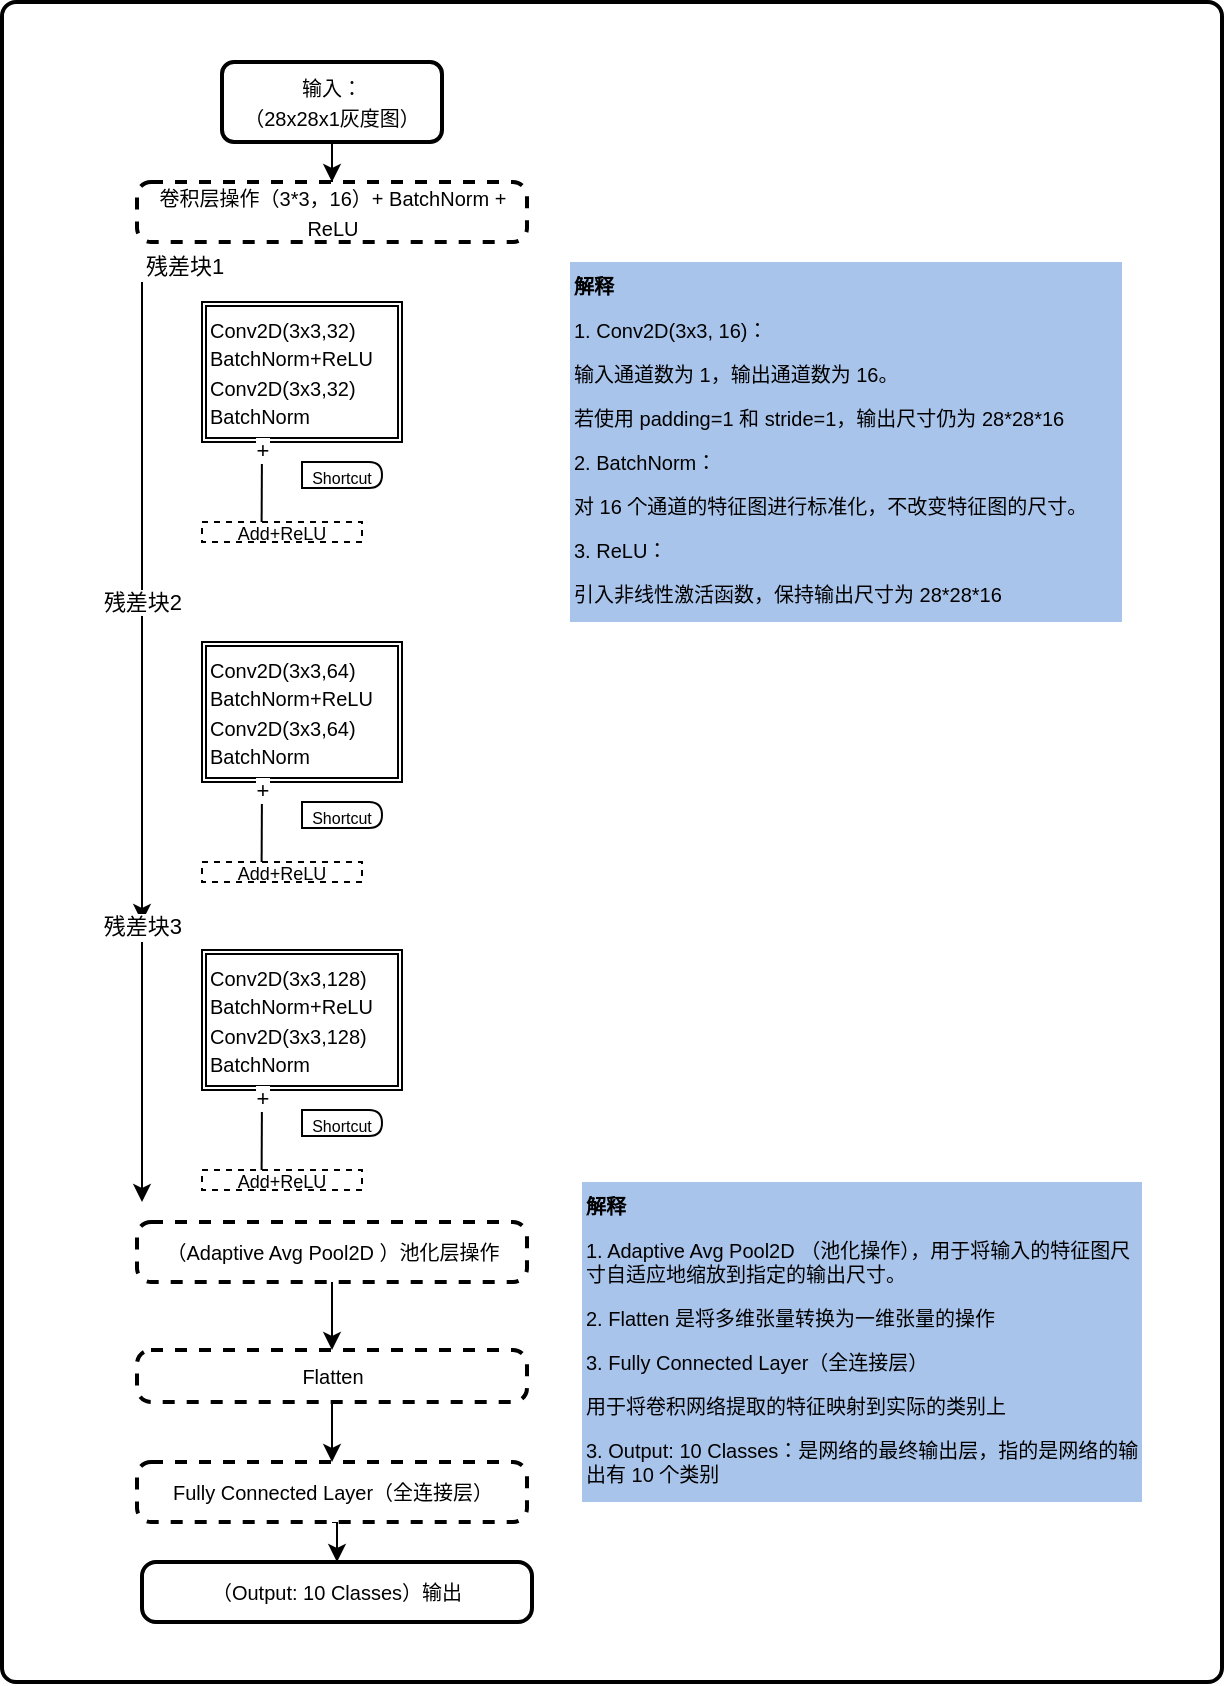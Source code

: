 <mxfile version="24.8.6">
  <diagram id="C5RBs43oDa-KdzZeNtuy" name="Page-1">
    <mxGraphModel dx="1332" dy="898" grid="1" gridSize="10" guides="1" tooltips="1" connect="1" arrows="1" fold="1" page="1" pageScale="1" pageWidth="827" pageHeight="1169" math="0" shadow="0">
      <root>
        <mxCell id="WIyWlLk6GJQsqaUBKTNV-0" />
        <mxCell id="WIyWlLk6GJQsqaUBKTNV-1" style="locked=1;" parent="WIyWlLk6GJQsqaUBKTNV-0" />
        <mxCell id="0k58HP3hY6ir9fIUcR2I-8" value="" style="edgeStyle=orthogonalEdgeStyle;rounded=0;orthogonalLoop=1;jettySize=auto;html=1;" edge="1" parent="WIyWlLk6GJQsqaUBKTNV-1" source="WIyWlLk6GJQsqaUBKTNV-3" target="0k58HP3hY6ir9fIUcR2I-3">
          <mxGeometry relative="1" as="geometry" />
        </mxCell>
        <mxCell id="WIyWlLk6GJQsqaUBKTNV-3" value="&lt;font style=&quot;font-size: 10px;&quot;&gt;输入：&lt;br&gt;（28x28x1灰度图）&lt;/font&gt;" style="rounded=1;whiteSpace=wrap;html=1;fontSize=12;glass=0;strokeWidth=1;shadow=0;" parent="WIyWlLk6GJQsqaUBKTNV-1" vertex="1">
          <mxGeometry x="140" y="80" width="110" height="40" as="geometry" />
        </mxCell>
        <mxCell id="0k58HP3hY6ir9fIUcR2I-3" value="&lt;font style=&quot;font-size: 10px;&quot;&gt;卷积层操作（3*3，16）+ BatchNorm + ReLU&lt;/font&gt;" style="rounded=1;whiteSpace=wrap;html=1;absoluteArcSize=1;arcSize=14;strokeWidth=2;dashed=1;" vertex="1" parent="WIyWlLk6GJQsqaUBKTNV-1">
          <mxGeometry x="97.5" y="140" width="195" height="30" as="geometry" />
        </mxCell>
        <mxCell id="0k58HP3hY6ir9fIUcR2I-5" value="&lt;h1 style=&quot;margin-top: 0px; font-size: 6px;&quot;&gt;&lt;font style=&quot;font-size: 6px;&quot;&gt;解释&lt;/font&gt;&lt;/h1&gt;&lt;p style=&quot;font-size: 6px;&quot; data-pm-slice=&quot;0 0 []&quot;&gt;&lt;font style=&quot;font-size: 6px;&quot;&gt;1. Conv2D(3x3, 16)：&lt;/font&gt;&lt;/p&gt;&lt;p style=&quot;font-size: 6px;&quot;&gt;&lt;font style=&quot;font-size: 6px;&quot;&gt;输入通道数为 1，输出通道数为 16。&lt;/font&gt;&lt;/p&gt;&lt;p style=&quot;font-size: 6px;&quot;&gt;&lt;font style=&quot;font-size: 6px;&quot;&gt;若使用 padding=1 和 stride=1，输出尺寸仍为 28*28*16&lt;/font&gt;&lt;/p&gt;&lt;p style=&quot;font-size: 6px;&quot;&gt;&lt;font style=&quot;font-size: 6px;&quot;&gt;2. BatchNorm：&lt;/font&gt;&lt;/p&gt;&lt;p style=&quot;font-size: 6px;&quot;&gt;&lt;font style=&quot;font-size: 6px;&quot;&gt;对 16 个通道的特征图进行标准化，不改变特征图的尺寸。&lt;/font&gt;&lt;/p&gt;&lt;p style=&quot;font-size: 6px;&quot;&gt;&lt;font style=&quot;font-size: 6px;&quot;&gt;3. ReLU：&lt;/font&gt;&lt;/p&gt;&lt;p style=&quot;font-size: 6px;&quot;&gt;&lt;font style=&quot;font-size: 6px;&quot;&gt;引入非线性激活函数，保持输出尺寸为 28*28*16&lt;/font&gt;&lt;/p&gt;" style="text;html=1;whiteSpace=wrap;overflow=hidden;rounded=0;fillColor=#A9C4EB;" vertex="1" parent="WIyWlLk6GJQsqaUBKTNV-1">
          <mxGeometry x="320" y="130" width="170" height="120" as="geometry" />
        </mxCell>
        <mxCell id="0k58HP3hY6ir9fIUcR2I-12" value="&lt;font style=&quot;font-size: 10px;&quot;&gt;Conv2D(3x3,32)&lt;br&gt;BatchNorm+ReLU&lt;br&gt;Conv2D(3x3,32)&lt;br&gt;BatchNorm&lt;/font&gt;" style="shape=ext;double=1;rounded=0;whiteSpace=wrap;html=1;align=left;" vertex="1" parent="WIyWlLk6GJQsqaUBKTNV-1">
          <mxGeometry x="130" y="200" width="100" height="70" as="geometry" />
        </mxCell>
        <mxCell id="0k58HP3hY6ir9fIUcR2I-16" value="" style="endArrow=classic;html=1;rounded=0;entryX=0.372;entryY=1.055;entryDx=0;entryDy=0;entryPerimeter=0;" edge="1" parent="WIyWlLk6GJQsqaUBKTNV-1" target="0k58HP3hY6ir9fIUcR2I-22">
          <mxGeometry relative="1" as="geometry">
            <mxPoint x="160" y="270" as="sourcePoint" />
            <mxPoint x="160" y="307" as="targetPoint" />
          </mxGeometry>
        </mxCell>
        <mxCell id="0k58HP3hY6ir9fIUcR2I-18" value="+" style="edgeLabel;html=1;align=center;verticalAlign=middle;resizable=0;points=[];" vertex="1" connectable="0" parent="0k58HP3hY6ir9fIUcR2I-16">
          <mxGeometry x="0.027" y="4" relative="1" as="geometry">
            <mxPoint x="-4" y="-22" as="offset" />
          </mxGeometry>
        </mxCell>
        <mxCell id="0k58HP3hY6ir9fIUcR2I-19" value="&lt;span style=&quot;font-size: 8px;&quot;&gt;Shortcut&lt;/span&gt;" style="shape=delay;whiteSpace=wrap;html=1;" vertex="1" parent="WIyWlLk6GJQsqaUBKTNV-1">
          <mxGeometry x="180" y="280" width="40" height="13" as="geometry" />
        </mxCell>
        <mxCell id="0k58HP3hY6ir9fIUcR2I-22" value="&lt;font style=&quot;font-size: 9px;&quot;&gt;Add+ReLU&lt;/font&gt;" style="whiteSpace=wrap;html=1;dashed=1;" vertex="1" parent="WIyWlLk6GJQsqaUBKTNV-1">
          <mxGeometry x="130" y="310" width="80" height="10" as="geometry" />
        </mxCell>
        <mxCell id="0k58HP3hY6ir9fIUcR2I-30" value="" style="endArrow=classic;html=1;rounded=0;" edge="1" parent="WIyWlLk6GJQsqaUBKTNV-1">
          <mxGeometry relative="1" as="geometry">
            <mxPoint x="100" y="190" as="sourcePoint" />
            <mxPoint x="100" y="510" as="targetPoint" />
          </mxGeometry>
        </mxCell>
        <mxCell id="0k58HP3hY6ir9fIUcR2I-31" value="&lt;span style=&quot;text-align: left;&quot;&gt;残差块2&lt;/span&gt;" style="edgeLabel;resizable=0;html=1;;align=center;verticalAlign=middle;" connectable="0" vertex="1" parent="0k58HP3hY6ir9fIUcR2I-30">
          <mxGeometry relative="1" as="geometry" />
        </mxCell>
        <mxCell id="0k58HP3hY6ir9fIUcR2I-32" value="残差块1" style="edgeLabel;resizable=0;html=1;;align=left;verticalAlign=bottom;" connectable="0" vertex="1" parent="0k58HP3hY6ir9fIUcR2I-30">
          <mxGeometry x="-1" relative="1" as="geometry" />
        </mxCell>
        <mxCell id="0k58HP3hY6ir9fIUcR2I-33" value="&lt;span style=&quot;text-align: left;&quot;&gt;残差块3&lt;/span&gt;" style="edgeLabel;resizable=0;html=1;;align=right;verticalAlign=bottom;" connectable="0" vertex="1" parent="0k58HP3hY6ir9fIUcR2I-30">
          <mxGeometry x="1" relative="1" as="geometry">
            <mxPoint x="20" y="10" as="offset" />
          </mxGeometry>
        </mxCell>
        <mxCell id="0k58HP3hY6ir9fIUcR2I-34" value="&lt;font style=&quot;font-size: 10px;&quot;&gt;Conv2D(3x3,64)&lt;br&gt;BatchNorm+ReLU&lt;br&gt;Conv2D(3x3,64)&lt;br&gt;BatchNorm&lt;/font&gt;" style="shape=ext;double=1;rounded=0;whiteSpace=wrap;html=1;align=left;" vertex="1" parent="WIyWlLk6GJQsqaUBKTNV-1">
          <mxGeometry x="130" y="370" width="100" height="70" as="geometry" />
        </mxCell>
        <mxCell id="0k58HP3hY6ir9fIUcR2I-35" value="" style="endArrow=classic;html=1;rounded=0;entryX=0.372;entryY=1.055;entryDx=0;entryDy=0;entryPerimeter=0;" edge="1" parent="WIyWlLk6GJQsqaUBKTNV-1" target="0k58HP3hY6ir9fIUcR2I-38">
          <mxGeometry relative="1" as="geometry">
            <mxPoint x="160" y="440" as="sourcePoint" />
            <mxPoint x="160" y="477" as="targetPoint" />
          </mxGeometry>
        </mxCell>
        <mxCell id="0k58HP3hY6ir9fIUcR2I-36" value="+" style="edgeLabel;html=1;align=center;verticalAlign=middle;resizable=0;points=[];" vertex="1" connectable="0" parent="0k58HP3hY6ir9fIUcR2I-35">
          <mxGeometry x="0.027" y="4" relative="1" as="geometry">
            <mxPoint x="-4" y="-22" as="offset" />
          </mxGeometry>
        </mxCell>
        <mxCell id="0k58HP3hY6ir9fIUcR2I-37" value="&lt;font style=&quot;font-size: 8px;&quot;&gt;Shortcut&lt;/font&gt;" style="shape=delay;whiteSpace=wrap;html=1;" vertex="1" parent="WIyWlLk6GJQsqaUBKTNV-1">
          <mxGeometry x="180" y="450" width="40" height="13" as="geometry" />
        </mxCell>
        <mxCell id="0k58HP3hY6ir9fIUcR2I-38" value="&lt;font style=&quot;font-size: 9px;&quot;&gt;Add+ReLU&lt;/font&gt;" style="whiteSpace=wrap;html=1;dashed=1;" vertex="1" parent="WIyWlLk6GJQsqaUBKTNV-1">
          <mxGeometry x="130" y="480" width="80" height="10" as="geometry" />
        </mxCell>
        <mxCell id="0k58HP3hY6ir9fIUcR2I-39" value="" style="endArrow=classic;html=1;rounded=0;" edge="1" parent="WIyWlLk6GJQsqaUBKTNV-1">
          <mxGeometry width="50" height="50" relative="1" as="geometry">
            <mxPoint x="100" y="520" as="sourcePoint" />
            <mxPoint x="100" y="650" as="targetPoint" />
          </mxGeometry>
        </mxCell>
        <mxCell id="0k58HP3hY6ir9fIUcR2I-45" value="&lt;font style=&quot;font-size: 10px;&quot;&gt;Conv2D(3x3,128)&lt;br&gt;BatchNorm+ReLU&lt;br&gt;Conv2D(3x3,128)&lt;br&gt;BatchNorm&lt;/font&gt;" style="shape=ext;double=1;rounded=0;whiteSpace=wrap;html=1;align=left;" vertex="1" parent="WIyWlLk6GJQsqaUBKTNV-1">
          <mxGeometry x="130" y="524" width="100" height="70" as="geometry" />
        </mxCell>
        <mxCell id="0k58HP3hY6ir9fIUcR2I-46" value="" style="endArrow=classic;html=1;rounded=0;entryX=0.372;entryY=1.055;entryDx=0;entryDy=0;entryPerimeter=0;" edge="1" parent="WIyWlLk6GJQsqaUBKTNV-1" target="0k58HP3hY6ir9fIUcR2I-49">
          <mxGeometry relative="1" as="geometry">
            <mxPoint x="160" y="594" as="sourcePoint" />
            <mxPoint x="160" y="631" as="targetPoint" />
          </mxGeometry>
        </mxCell>
        <mxCell id="0k58HP3hY6ir9fIUcR2I-47" value="+" style="edgeLabel;html=1;align=center;verticalAlign=middle;resizable=0;points=[];" vertex="1" connectable="0" parent="0k58HP3hY6ir9fIUcR2I-46">
          <mxGeometry x="0.027" y="4" relative="1" as="geometry">
            <mxPoint x="-4" y="-22" as="offset" />
          </mxGeometry>
        </mxCell>
        <mxCell id="0k58HP3hY6ir9fIUcR2I-48" value="&lt;span style=&quot;font-size: 8px;&quot;&gt;Shortcut&lt;/span&gt;" style="shape=delay;whiteSpace=wrap;html=1;" vertex="1" parent="WIyWlLk6GJQsqaUBKTNV-1">
          <mxGeometry x="180" y="604" width="40" height="13" as="geometry" />
        </mxCell>
        <mxCell id="0k58HP3hY6ir9fIUcR2I-49" value="&lt;font style=&quot;font-size: 9px;&quot;&gt;Add+ReLU&lt;/font&gt;" style="whiteSpace=wrap;html=1;dashed=1;" vertex="1" parent="WIyWlLk6GJQsqaUBKTNV-1">
          <mxGeometry x="130" y="634" width="80" height="10" as="geometry" />
        </mxCell>
        <mxCell id="0k58HP3hY6ir9fIUcR2I-50" value="&lt;h1 style=&quot;margin-top: 0px; font-size: 6px;&quot;&gt;&lt;font style=&quot;font-size: 6px;&quot;&gt;解释&lt;/font&gt;&lt;/h1&gt;&lt;p style=&quot;font-size: 6px;&quot; data-pm-slice=&quot;0 0 []&quot;&gt;&lt;font style=&quot;font-size: 6px;&quot;&gt;1. Adaptive Avg Pool2D （池化操作），用于将输入的特征图尺寸自适应地缩放到指定的输出尺寸。&lt;/font&gt;&lt;/p&gt;&lt;p style=&quot;font-size: 6px;&quot; data-pm-slice=&quot;0 0 []&quot;&gt;&lt;font style=&quot;font-size: 6px;&quot;&gt;2. Flatten 是将多维张量转换为一维张量的操作&lt;/font&gt;&lt;/p&gt;&lt;p style=&quot;font-size: 6px;&quot; data-pm-slice=&quot;0 0 []&quot;&gt;&lt;span style=&quot;background-color: initial;&quot;&gt;3. Fully Connected Layer（全连接层）&lt;/span&gt;&lt;/p&gt;&lt;p style=&quot;font-size: 6px;&quot; data-pm-slice=&quot;0 0 []&quot;&gt;&lt;font style=&quot;font-size: 6px;&quot;&gt;用于将卷积网络提取的特征映射到实际的类别上&lt;br&gt;&lt;/font&gt;&lt;/p&gt;&lt;p style=&quot;font-size: 6px;&quot; data-pm-slice=&quot;0 0 []&quot;&gt;&lt;font style=&quot;font-size: 6px;&quot;&gt;3. Output: 10 Classes：是网络的最终输出层，指的是网络的输出有 10 个类别&lt;/font&gt;&lt;/p&gt;" style="text;html=1;whiteSpace=wrap;overflow=hidden;rounded=0;fillColor=#A9C4EB;" vertex="1" parent="WIyWlLk6GJQsqaUBKTNV-1">
          <mxGeometry x="320" y="634" width="170" height="120" as="geometry" />
        </mxCell>
        <mxCell id="0k58HP3hY6ir9fIUcR2I-56" value="" style="edgeStyle=orthogonalEdgeStyle;rounded=0;orthogonalLoop=1;jettySize=auto;html=1;" edge="1" parent="WIyWlLk6GJQsqaUBKTNV-1" source="0k58HP3hY6ir9fIUcR2I-52" target="0k58HP3hY6ir9fIUcR2I-55">
          <mxGeometry relative="1" as="geometry" />
        </mxCell>
        <mxCell id="0k58HP3hY6ir9fIUcR2I-52" value="&lt;font style=&quot;font-size: 10px;&quot;&gt;（Adaptive Avg Pool2D ）池化层操作&lt;/font&gt;" style="rounded=1;whiteSpace=wrap;html=1;absoluteArcSize=1;arcSize=14;strokeWidth=2;dashed=1;" vertex="1" parent="WIyWlLk6GJQsqaUBKTNV-1">
          <mxGeometry x="97.5" y="660" width="195" height="30" as="geometry" />
        </mxCell>
        <mxCell id="0k58HP3hY6ir9fIUcR2I-58" value="" style="edgeStyle=orthogonalEdgeStyle;rounded=0;orthogonalLoop=1;jettySize=auto;html=1;" edge="1" parent="WIyWlLk6GJQsqaUBKTNV-1" source="0k58HP3hY6ir9fIUcR2I-55" target="0k58HP3hY6ir9fIUcR2I-57">
          <mxGeometry relative="1" as="geometry" />
        </mxCell>
        <mxCell id="0k58HP3hY6ir9fIUcR2I-55" value="&lt;font style=&quot;font-size: 10px;&quot;&gt;Flatten&lt;/font&gt;" style="rounded=1;whiteSpace=wrap;html=1;absoluteArcSize=1;arcSize=14;strokeWidth=2;dashed=1;" vertex="1" parent="WIyWlLk6GJQsqaUBKTNV-1">
          <mxGeometry x="97.5" y="724" width="195" height="26" as="geometry" />
        </mxCell>
        <mxCell id="0k58HP3hY6ir9fIUcR2I-57" value="&lt;font style=&quot;font-size: 10px;&quot;&gt;Fully Connected Layer（全连接层）&lt;/font&gt;" style="rounded=1;whiteSpace=wrap;html=1;absoluteArcSize=1;arcSize=14;strokeWidth=2;dashed=1;" vertex="1" parent="WIyWlLk6GJQsqaUBKTNV-1">
          <mxGeometry x="97.5" y="780" width="195" height="30" as="geometry" />
        </mxCell>
        <mxCell id="0k58HP3hY6ir9fIUcR2I-60" value="&lt;span style=&quot;font-size: 10px;&quot;&gt;（Output: 10 Classes）输出&lt;/span&gt;" style="rounded=1;whiteSpace=wrap;html=1;absoluteArcSize=1;arcSize=14;strokeWidth=2;" vertex="1" parent="WIyWlLk6GJQsqaUBKTNV-1">
          <mxGeometry x="102.5" y="830" width="195" height="30" as="geometry" />
        </mxCell>
        <mxCell id="0k58HP3hY6ir9fIUcR2I-61" value="" style="rounded=1;whiteSpace=wrap;html=1;absoluteArcSize=1;arcSize=14;strokeWidth=2;" vertex="1" parent="WIyWlLk6GJQsqaUBKTNV-1">
          <mxGeometry x="30" y="50" width="610" height="840" as="geometry" />
        </mxCell>
        <mxCell id="0k58HP3hY6ir9fIUcR2I-62" value="Untitled Layer" parent="WIyWlLk6GJQsqaUBKTNV-0" />
        <mxCell id="0k58HP3hY6ir9fIUcR2I-63" value="" style="edgeStyle=orthogonalEdgeStyle;rounded=0;orthogonalLoop=1;jettySize=auto;html=1;" edge="1" parent="0k58HP3hY6ir9fIUcR2I-62" source="0k58HP3hY6ir9fIUcR2I-64" target="0k58HP3hY6ir9fIUcR2I-65">
          <mxGeometry relative="1" as="geometry" />
        </mxCell>
        <mxCell id="0k58HP3hY6ir9fIUcR2I-64" value="&lt;font style=&quot;font-size: 10px;&quot;&gt;输入：&lt;br&gt;（28x28x1灰度图）&lt;/font&gt;" style="rounded=1;whiteSpace=wrap;html=1;fontSize=12;glass=0;strokeWidth=2;shadow=0;" vertex="1" parent="0k58HP3hY6ir9fIUcR2I-62">
          <mxGeometry x="140" y="80" width="110" height="40" as="geometry" />
        </mxCell>
        <mxCell id="0k58HP3hY6ir9fIUcR2I-65" value="&lt;font style=&quot;font-size: 10px;&quot;&gt;卷积层操作（3*3，16）+ BatchNorm + ReLU&lt;/font&gt;" style="rounded=1;whiteSpace=wrap;html=1;absoluteArcSize=1;arcSize=14;strokeWidth=2;dashed=1;" vertex="1" parent="0k58HP3hY6ir9fIUcR2I-62">
          <mxGeometry x="97.5" y="140" width="195" height="30" as="geometry" />
        </mxCell>
        <mxCell id="0k58HP3hY6ir9fIUcR2I-66" value="&lt;h1 style=&quot;margin-top: 0px; font-size: 10px;&quot;&gt;&lt;font style=&quot;font-size: 10px;&quot;&gt;解释&lt;/font&gt;&lt;/h1&gt;&lt;p style=&quot;font-size: 10px;&quot; data-pm-slice=&quot;0 0 []&quot;&gt;&lt;font style=&quot;font-size: 10px;&quot;&gt;1. Conv2D(3x3, 16)：&lt;/font&gt;&lt;/p&gt;&lt;p style=&quot;font-size: 10px;&quot;&gt;&lt;font style=&quot;font-size: 10px;&quot;&gt;输入通道数为 1，输出通道数为 16。&lt;/font&gt;&lt;/p&gt;&lt;p style=&quot;font-size: 10px;&quot;&gt;&lt;font style=&quot;font-size: 10px;&quot;&gt;若使用 padding=1 和 stride=1，输出尺寸仍为 28*28*16&lt;/font&gt;&lt;/p&gt;&lt;p style=&quot;font-size: 10px;&quot;&gt;&lt;font style=&quot;font-size: 10px;&quot;&gt;2. BatchNorm：&lt;/font&gt;&lt;/p&gt;&lt;p style=&quot;font-size: 10px;&quot;&gt;&lt;font style=&quot;font-size: 10px;&quot;&gt;对 16 个通道的特征图进行标准化，不改变特征图的尺寸。&lt;/font&gt;&lt;/p&gt;&lt;p style=&quot;font-size: 10px;&quot;&gt;&lt;font style=&quot;font-size: 10px;&quot;&gt;3. ReLU：&lt;/font&gt;&lt;/p&gt;&lt;p style=&quot;font-size: 10px;&quot;&gt;&lt;font style=&quot;font-size: 10px;&quot;&gt;引入非线性激活函数，保持输出尺寸为 28*28*16&lt;/font&gt;&lt;/p&gt;" style="text;html=1;whiteSpace=wrap;overflow=hidden;rounded=0;fillColor=#A9C4EB;" vertex="1" parent="0k58HP3hY6ir9fIUcR2I-62">
          <mxGeometry x="314" y="180" width="276" height="180" as="geometry" />
        </mxCell>
        <mxCell id="0k58HP3hY6ir9fIUcR2I-67" value="&lt;font style=&quot;font-size: 10px;&quot;&gt;Conv2D(3x3,32)&lt;br&gt;BatchNorm+ReLU&lt;br&gt;Conv2D(3x3,32)&lt;br&gt;BatchNorm&lt;/font&gt;" style="shape=ext;double=1;rounded=0;whiteSpace=wrap;html=1;align=left;" vertex="1" parent="0k58HP3hY6ir9fIUcR2I-62">
          <mxGeometry x="130" y="200" width="100" height="70" as="geometry" />
        </mxCell>
        <mxCell id="0k58HP3hY6ir9fIUcR2I-68" value="" style="endArrow=classic;html=1;rounded=0;entryX=0.372;entryY=1.055;entryDx=0;entryDy=0;entryPerimeter=0;" edge="1" parent="0k58HP3hY6ir9fIUcR2I-62" target="0k58HP3hY6ir9fIUcR2I-71">
          <mxGeometry relative="1" as="geometry">
            <mxPoint x="160" y="270" as="sourcePoint" />
            <mxPoint x="160" y="307" as="targetPoint" />
          </mxGeometry>
        </mxCell>
        <mxCell id="0k58HP3hY6ir9fIUcR2I-69" value="+" style="edgeLabel;html=1;align=center;verticalAlign=middle;resizable=0;points=[];" vertex="1" connectable="0" parent="0k58HP3hY6ir9fIUcR2I-68">
          <mxGeometry x="0.027" y="4" relative="1" as="geometry">
            <mxPoint x="-4" y="-22" as="offset" />
          </mxGeometry>
        </mxCell>
        <mxCell id="0k58HP3hY6ir9fIUcR2I-70" value="&lt;span style=&quot;font-size: 8px;&quot;&gt;Shortcut&lt;/span&gt;" style="shape=delay;whiteSpace=wrap;html=1;" vertex="1" parent="0k58HP3hY6ir9fIUcR2I-62">
          <mxGeometry x="180" y="280" width="40" height="13" as="geometry" />
        </mxCell>
        <mxCell id="0k58HP3hY6ir9fIUcR2I-71" value="&lt;font style=&quot;font-size: 9px;&quot;&gt;Add+ReLU&lt;/font&gt;" style="whiteSpace=wrap;html=1;dashed=1;" vertex="1" parent="0k58HP3hY6ir9fIUcR2I-62">
          <mxGeometry x="130" y="310" width="80" height="10" as="geometry" />
        </mxCell>
        <mxCell id="0k58HP3hY6ir9fIUcR2I-72" value="" style="endArrow=classic;html=1;rounded=0;" edge="1" parent="0k58HP3hY6ir9fIUcR2I-62">
          <mxGeometry relative="1" as="geometry">
            <mxPoint x="100" y="190" as="sourcePoint" />
            <mxPoint x="100" y="510" as="targetPoint" />
          </mxGeometry>
        </mxCell>
        <mxCell id="0k58HP3hY6ir9fIUcR2I-73" value="&lt;span style=&quot;text-align: left;&quot;&gt;残差块2&lt;/span&gt;" style="edgeLabel;resizable=0;html=1;;align=center;verticalAlign=middle;" connectable="0" vertex="1" parent="0k58HP3hY6ir9fIUcR2I-72">
          <mxGeometry relative="1" as="geometry" />
        </mxCell>
        <mxCell id="0k58HP3hY6ir9fIUcR2I-74" value="残差块1" style="edgeLabel;resizable=0;html=1;;align=left;verticalAlign=bottom;" connectable="0" vertex="1" parent="0k58HP3hY6ir9fIUcR2I-72">
          <mxGeometry x="-1" relative="1" as="geometry" />
        </mxCell>
        <mxCell id="0k58HP3hY6ir9fIUcR2I-75" value="&lt;span style=&quot;text-align: left;&quot;&gt;残差块3&lt;/span&gt;" style="edgeLabel;resizable=0;html=1;;align=right;verticalAlign=bottom;" connectable="0" vertex="1" parent="0k58HP3hY6ir9fIUcR2I-72">
          <mxGeometry x="1" relative="1" as="geometry">
            <mxPoint x="20" y="10" as="offset" />
          </mxGeometry>
        </mxCell>
        <mxCell id="0k58HP3hY6ir9fIUcR2I-76" value="&lt;font style=&quot;font-size: 10px;&quot;&gt;Conv2D(3x3,64)&lt;br&gt;BatchNorm+ReLU&lt;br&gt;Conv2D(3x3,64)&lt;br&gt;BatchNorm&lt;/font&gt;" style="shape=ext;double=1;rounded=0;whiteSpace=wrap;html=1;align=left;" vertex="1" parent="0k58HP3hY6ir9fIUcR2I-62">
          <mxGeometry x="130" y="370" width="100" height="70" as="geometry" />
        </mxCell>
        <mxCell id="0k58HP3hY6ir9fIUcR2I-77" value="" style="endArrow=classic;html=1;rounded=0;entryX=0.372;entryY=1.055;entryDx=0;entryDy=0;entryPerimeter=0;" edge="1" parent="0k58HP3hY6ir9fIUcR2I-62" target="0k58HP3hY6ir9fIUcR2I-80">
          <mxGeometry relative="1" as="geometry">
            <mxPoint x="160" y="440" as="sourcePoint" />
            <mxPoint x="160" y="477" as="targetPoint" />
          </mxGeometry>
        </mxCell>
        <mxCell id="0k58HP3hY6ir9fIUcR2I-78" value="+" style="edgeLabel;html=1;align=center;verticalAlign=middle;resizable=0;points=[];" vertex="1" connectable="0" parent="0k58HP3hY6ir9fIUcR2I-77">
          <mxGeometry x="0.027" y="4" relative="1" as="geometry">
            <mxPoint x="-4" y="-22" as="offset" />
          </mxGeometry>
        </mxCell>
        <mxCell id="0k58HP3hY6ir9fIUcR2I-79" value="&lt;font style=&quot;font-size: 8px;&quot;&gt;Shortcut&lt;/font&gt;" style="shape=delay;whiteSpace=wrap;html=1;" vertex="1" parent="0k58HP3hY6ir9fIUcR2I-62">
          <mxGeometry x="180" y="450" width="40" height="13" as="geometry" />
        </mxCell>
        <mxCell id="0k58HP3hY6ir9fIUcR2I-80" value="&lt;font style=&quot;font-size: 9px;&quot;&gt;Add+ReLU&lt;/font&gt;" style="whiteSpace=wrap;html=1;dashed=1;" vertex="1" parent="0k58HP3hY6ir9fIUcR2I-62">
          <mxGeometry x="130" y="480" width="80" height="10" as="geometry" />
        </mxCell>
        <mxCell id="0k58HP3hY6ir9fIUcR2I-81" value="" style="endArrow=classic;html=1;rounded=0;" edge="1" parent="0k58HP3hY6ir9fIUcR2I-62">
          <mxGeometry width="50" height="50" relative="1" as="geometry">
            <mxPoint x="100" y="520" as="sourcePoint" />
            <mxPoint x="100" y="650" as="targetPoint" />
          </mxGeometry>
        </mxCell>
        <mxCell id="0k58HP3hY6ir9fIUcR2I-82" value="&lt;font style=&quot;font-size: 10px;&quot;&gt;Conv2D(3x3,128)&lt;br&gt;BatchNorm+ReLU&lt;br&gt;Conv2D(3x3,128)&lt;br&gt;BatchNorm&lt;/font&gt;" style="shape=ext;double=1;rounded=0;whiteSpace=wrap;html=1;align=left;" vertex="1" parent="0k58HP3hY6ir9fIUcR2I-62">
          <mxGeometry x="130" y="524" width="100" height="70" as="geometry" />
        </mxCell>
        <mxCell id="0k58HP3hY6ir9fIUcR2I-83" value="" style="endArrow=classic;html=1;rounded=0;entryX=0.372;entryY=1.055;entryDx=0;entryDy=0;entryPerimeter=0;" edge="1" parent="0k58HP3hY6ir9fIUcR2I-62" target="0k58HP3hY6ir9fIUcR2I-86">
          <mxGeometry relative="1" as="geometry">
            <mxPoint x="160" y="594" as="sourcePoint" />
            <mxPoint x="160" y="631" as="targetPoint" />
          </mxGeometry>
        </mxCell>
        <mxCell id="0k58HP3hY6ir9fIUcR2I-84" value="+" style="edgeLabel;html=1;align=center;verticalAlign=middle;resizable=0;points=[];" vertex="1" connectable="0" parent="0k58HP3hY6ir9fIUcR2I-83">
          <mxGeometry x="0.027" y="4" relative="1" as="geometry">
            <mxPoint x="-4" y="-22" as="offset" />
          </mxGeometry>
        </mxCell>
        <mxCell id="0k58HP3hY6ir9fIUcR2I-85" value="&lt;span style=&quot;font-size: 8px;&quot;&gt;Shortcut&lt;/span&gt;" style="shape=delay;whiteSpace=wrap;html=1;" vertex="1" parent="0k58HP3hY6ir9fIUcR2I-62">
          <mxGeometry x="180" y="604" width="40" height="13" as="geometry" />
        </mxCell>
        <mxCell id="0k58HP3hY6ir9fIUcR2I-86" value="&lt;font style=&quot;font-size: 9px;&quot;&gt;Add+ReLU&lt;/font&gt;" style="whiteSpace=wrap;html=1;dashed=1;" vertex="1" parent="0k58HP3hY6ir9fIUcR2I-62">
          <mxGeometry x="130" y="634" width="80" height="10" as="geometry" />
        </mxCell>
        <mxCell id="0k58HP3hY6ir9fIUcR2I-87" value="&lt;h1 style=&quot;margin-top: 0px; font-size: 10px;&quot;&gt;&lt;font style=&quot;font-size: 10px;&quot;&gt;解释&lt;/font&gt;&lt;/h1&gt;&lt;p style=&quot;font-size: 10px;&quot; data-pm-slice=&quot;0 0 []&quot;&gt;&lt;font style=&quot;font-size: 10px;&quot;&gt;1. Adaptive Avg Pool2D （池化操作），用于将输入的特征图尺寸自适应地缩放到指定的输出尺寸。&lt;/font&gt;&lt;/p&gt;&lt;p style=&quot;font-size: 10px;&quot; data-pm-slice=&quot;0 0 []&quot;&gt;&lt;font style=&quot;font-size: 10px;&quot;&gt;2. Flatten 是将多维张量转换为一维张量的操作&lt;/font&gt;&lt;/p&gt;&lt;p style=&quot;font-size: 10px;&quot; data-pm-slice=&quot;0 0 []&quot;&gt;&lt;span style=&quot;background-color: initial;&quot;&gt;&lt;font style=&quot;font-size: 10px;&quot;&gt;3. Fully Connected Layer（全连接层）&lt;/font&gt;&lt;/span&gt;&lt;/p&gt;&lt;p style=&quot;font-size: 10px;&quot; data-pm-slice=&quot;0 0 []&quot;&gt;&lt;font style=&quot;font-size: 10px;&quot;&gt;用于将卷积网络提取的特征映射到实际的类别上&lt;br&gt;&lt;/font&gt;&lt;/p&gt;&lt;p style=&quot;font-size: 10px;&quot; data-pm-slice=&quot;0 0 []&quot;&gt;&lt;font style=&quot;font-size: 10px;&quot;&gt;3. Output: 10 Classes：是网络的最终输出层，指的是网络的输出有 10 个类别&lt;/font&gt;&lt;/p&gt;" style="text;html=1;whiteSpace=wrap;overflow=hidden;rounded=0;fillColor=#A9C4EB;" vertex="1" parent="0k58HP3hY6ir9fIUcR2I-62">
          <mxGeometry x="320" y="640" width="280" height="160" as="geometry" />
        </mxCell>
        <mxCell id="0k58HP3hY6ir9fIUcR2I-88" value="" style="edgeStyle=orthogonalEdgeStyle;rounded=0;orthogonalLoop=1;jettySize=auto;html=1;" edge="1" parent="0k58HP3hY6ir9fIUcR2I-62" source="0k58HP3hY6ir9fIUcR2I-89" target="0k58HP3hY6ir9fIUcR2I-91">
          <mxGeometry relative="1" as="geometry" />
        </mxCell>
        <mxCell id="0k58HP3hY6ir9fIUcR2I-89" value="&lt;font style=&quot;font-size: 10px;&quot;&gt;（Adaptive Avg Pool2D ）池化层操作&lt;/font&gt;" style="rounded=1;whiteSpace=wrap;html=1;absoluteArcSize=1;arcSize=14;strokeWidth=2;dashed=1;" vertex="1" parent="0k58HP3hY6ir9fIUcR2I-62">
          <mxGeometry x="97.5" y="660" width="195" height="30" as="geometry" />
        </mxCell>
        <mxCell id="0k58HP3hY6ir9fIUcR2I-90" value="" style="edgeStyle=orthogonalEdgeStyle;rounded=0;orthogonalLoop=1;jettySize=auto;html=1;" edge="1" parent="0k58HP3hY6ir9fIUcR2I-62" source="0k58HP3hY6ir9fIUcR2I-91" target="0k58HP3hY6ir9fIUcR2I-92">
          <mxGeometry relative="1" as="geometry" />
        </mxCell>
        <mxCell id="0k58HP3hY6ir9fIUcR2I-91" value="&lt;font style=&quot;font-size: 10px;&quot;&gt;Flatten&lt;/font&gt;" style="rounded=1;whiteSpace=wrap;html=1;absoluteArcSize=1;arcSize=14;strokeWidth=2;dashed=1;" vertex="1" parent="0k58HP3hY6ir9fIUcR2I-62">
          <mxGeometry x="97.5" y="724" width="195" height="26" as="geometry" />
        </mxCell>
        <mxCell id="0k58HP3hY6ir9fIUcR2I-96" style="edgeStyle=orthogonalEdgeStyle;rounded=0;orthogonalLoop=1;jettySize=auto;html=1;exitX=0.5;exitY=1;exitDx=0;exitDy=0;entryX=0.5;entryY=0;entryDx=0;entryDy=0;" edge="1" parent="0k58HP3hY6ir9fIUcR2I-62" source="0k58HP3hY6ir9fIUcR2I-92" target="0k58HP3hY6ir9fIUcR2I-93">
          <mxGeometry relative="1" as="geometry" />
        </mxCell>
        <mxCell id="0k58HP3hY6ir9fIUcR2I-92" value="&lt;font style=&quot;font-size: 10px;&quot;&gt;Fully Connected Layer（全连接层）&lt;/font&gt;" style="rounded=1;whiteSpace=wrap;html=1;absoluteArcSize=1;arcSize=14;strokeWidth=2;dashed=1;" vertex="1" parent="0k58HP3hY6ir9fIUcR2I-62">
          <mxGeometry x="97.5" y="780" width="195" height="30" as="geometry" />
        </mxCell>
        <mxCell id="0k58HP3hY6ir9fIUcR2I-93" value="&lt;span style=&quot;font-size: 10px;&quot;&gt;（Output: 10 Classes）输出&lt;/span&gt;" style="rounded=1;whiteSpace=wrap;html=1;absoluteArcSize=1;arcSize=14;strokeWidth=2;" vertex="1" parent="0k58HP3hY6ir9fIUcR2I-62">
          <mxGeometry x="100" y="830" width="195" height="30" as="geometry" />
        </mxCell>
      </root>
    </mxGraphModel>
  </diagram>
</mxfile>
